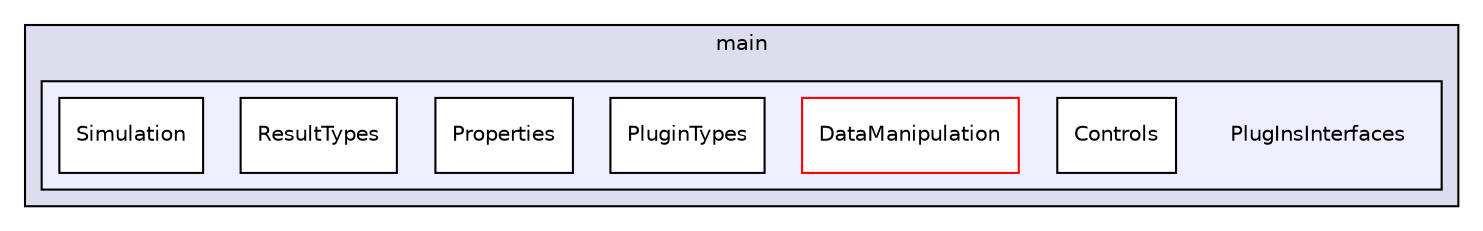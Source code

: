 digraph "C:/Users/ddieffenthaler/Desktop/SVN/source/greet-dev/main/PlugInsInterfaces" {
  compound=true
  node [ fontsize="10", fontname="Helvetica"];
  edge [ labelfontsize="10", labelfontname="Helvetica"];
  subgraph clusterdir_a703c56e71f007d0e5fc186902f89ee5 {
    graph [ bgcolor="#ddddee", pencolor="black", label="main" fontname="Helvetica", fontsize="10", URL="dir_a703c56e71f007d0e5fc186902f89ee5.html"]
  subgraph clusterdir_94e7e0f9e27b79ced3190fb22e4ca476 {
    graph [ bgcolor="#eeeeff", pencolor="black", label="" URL="dir_94e7e0f9e27b79ced3190fb22e4ca476.html"];
    dir_94e7e0f9e27b79ced3190fb22e4ca476 [shape=plaintext label="PlugInsInterfaces"];
    dir_3de49ed1fd0683b1e64bb82a068a8283 [shape=box label="Controls" color="black" fillcolor="white" style="filled" URL="dir_3de49ed1fd0683b1e64bb82a068a8283.html"];
    dir_4447585ba52742a0dc2cedb93a1eef48 [shape=box label="DataManipulation" color="red" fillcolor="white" style="filled" URL="dir_4447585ba52742a0dc2cedb93a1eef48.html"];
    dir_9e541b4584dfa902b5951749fb75ac00 [shape=box label="PluginTypes" color="black" fillcolor="white" style="filled" URL="dir_9e541b4584dfa902b5951749fb75ac00.html"];
    dir_3d7c7058d94600e95a9370c404c94a26 [shape=box label="Properties" color="black" fillcolor="white" style="filled" URL="dir_3d7c7058d94600e95a9370c404c94a26.html"];
    dir_50c3a2d947d6dcf348c5e79f66d8b09b [shape=box label="ResultTypes" color="black" fillcolor="white" style="filled" URL="dir_50c3a2d947d6dcf348c5e79f66d8b09b.html"];
    dir_06855e00c962ec871f1f5755f36b0bea [shape=box label="Simulation" color="black" fillcolor="white" style="filled" URL="dir_06855e00c962ec871f1f5755f36b0bea.html"];
  }
  }
}
